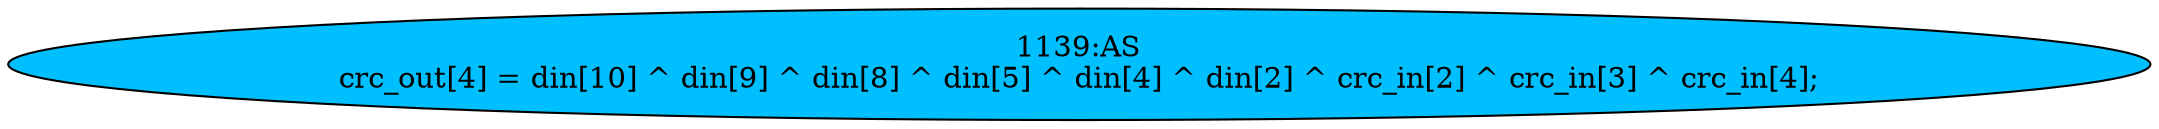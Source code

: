 strict digraph "" {
	node [label="\N"];
	"1139:AS"	 [ast="<pyverilog.vparser.ast.Assign object at 0x7f0647e4bf10>",
		def_var="['crc_out']",
		fillcolor=deepskyblue,
		label="1139:AS
crc_out[4] = din[10] ^ din[9] ^ din[8] ^ din[5] ^ din[4] ^ din[2] ^ crc_in[2] ^ crc_in[3] ^ crc_in[4];",
		statements="[]",
		style=filled,
		typ=Assign,
		use_var="['din', 'din', 'din', 'din', 'din', 'din', 'crc_in', 'crc_in', 'crc_in']"];
}
